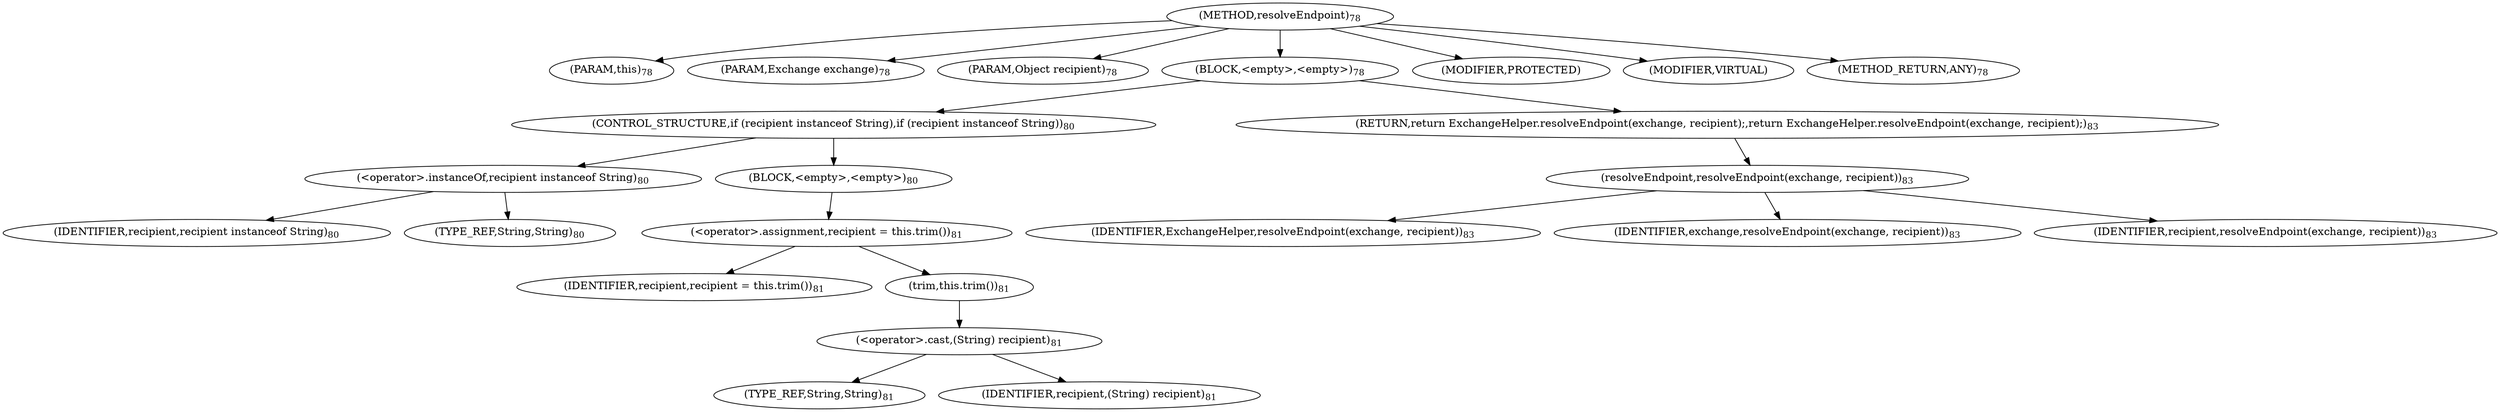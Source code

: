 digraph "resolveEndpoint" {  
"138" [label = <(METHOD,resolveEndpoint)<SUB>78</SUB>> ]
"139" [label = <(PARAM,this)<SUB>78</SUB>> ]
"140" [label = <(PARAM,Exchange exchange)<SUB>78</SUB>> ]
"141" [label = <(PARAM,Object recipient)<SUB>78</SUB>> ]
"142" [label = <(BLOCK,&lt;empty&gt;,&lt;empty&gt;)<SUB>78</SUB>> ]
"143" [label = <(CONTROL_STRUCTURE,if (recipient instanceof String),if (recipient instanceof String))<SUB>80</SUB>> ]
"144" [label = <(&lt;operator&gt;.instanceOf,recipient instanceof String)<SUB>80</SUB>> ]
"145" [label = <(IDENTIFIER,recipient,recipient instanceof String)<SUB>80</SUB>> ]
"146" [label = <(TYPE_REF,String,String)<SUB>80</SUB>> ]
"147" [label = <(BLOCK,&lt;empty&gt;,&lt;empty&gt;)<SUB>80</SUB>> ]
"148" [label = <(&lt;operator&gt;.assignment,recipient = this.trim())<SUB>81</SUB>> ]
"149" [label = <(IDENTIFIER,recipient,recipient = this.trim())<SUB>81</SUB>> ]
"150" [label = <(trim,this.trim())<SUB>81</SUB>> ]
"151" [label = <(&lt;operator&gt;.cast,(String) recipient)<SUB>81</SUB>> ]
"152" [label = <(TYPE_REF,String,String)<SUB>81</SUB>> ]
"153" [label = <(IDENTIFIER,recipient,(String) recipient)<SUB>81</SUB>> ]
"154" [label = <(RETURN,return ExchangeHelper.resolveEndpoint(exchange, recipient);,return ExchangeHelper.resolveEndpoint(exchange, recipient);)<SUB>83</SUB>> ]
"155" [label = <(resolveEndpoint,resolveEndpoint(exchange, recipient))<SUB>83</SUB>> ]
"156" [label = <(IDENTIFIER,ExchangeHelper,resolveEndpoint(exchange, recipient))<SUB>83</SUB>> ]
"157" [label = <(IDENTIFIER,exchange,resolveEndpoint(exchange, recipient))<SUB>83</SUB>> ]
"158" [label = <(IDENTIFIER,recipient,resolveEndpoint(exchange, recipient))<SUB>83</SUB>> ]
"159" [label = <(MODIFIER,PROTECTED)> ]
"160" [label = <(MODIFIER,VIRTUAL)> ]
"161" [label = <(METHOD_RETURN,ANY)<SUB>78</SUB>> ]
  "138" -> "139" 
  "138" -> "140" 
  "138" -> "141" 
  "138" -> "142" 
  "138" -> "159" 
  "138" -> "160" 
  "138" -> "161" 
  "142" -> "143" 
  "142" -> "154" 
  "143" -> "144" 
  "143" -> "147" 
  "144" -> "145" 
  "144" -> "146" 
  "147" -> "148" 
  "148" -> "149" 
  "148" -> "150" 
  "150" -> "151" 
  "151" -> "152" 
  "151" -> "153" 
  "154" -> "155" 
  "155" -> "156" 
  "155" -> "157" 
  "155" -> "158" 
}
